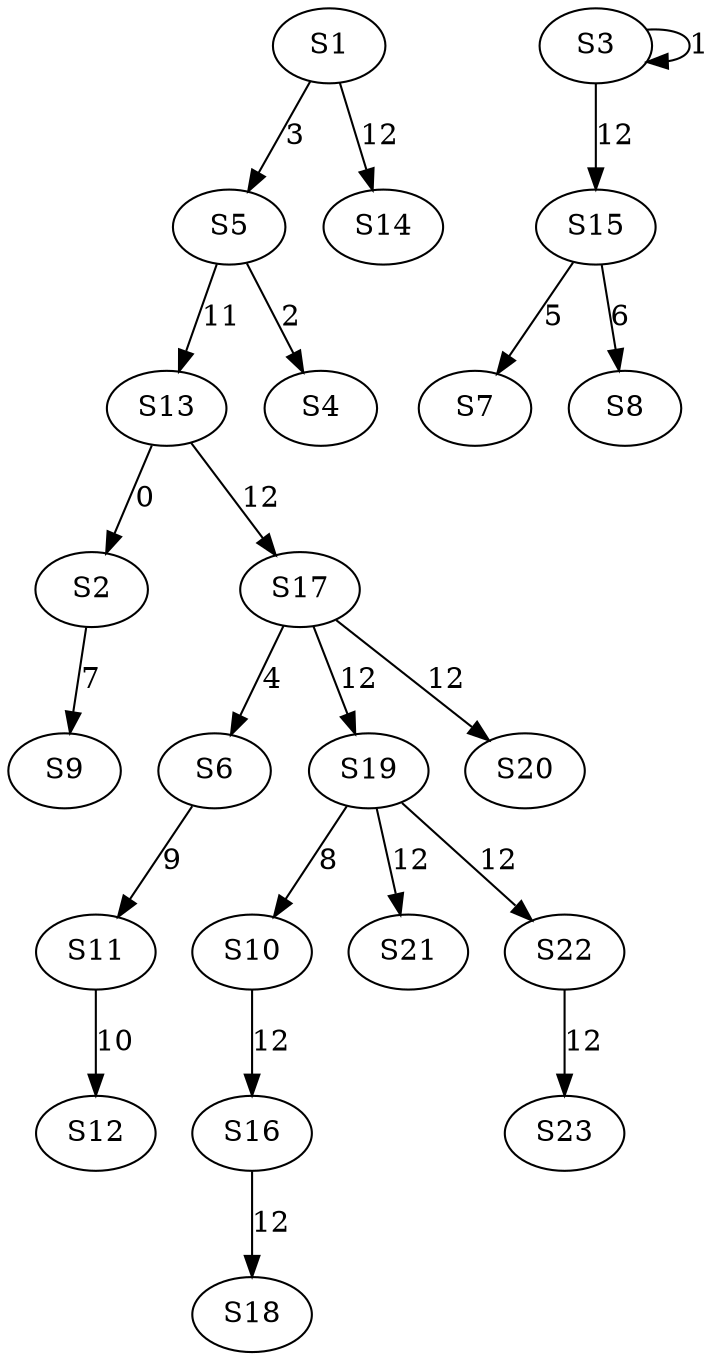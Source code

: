 strict digraph {
	S13 -> S2 [ label = 0 ];
	S3 -> S3 [ label = 1 ];
	S5 -> S4 [ label = 2 ];
	S1 -> S5 [ label = 3 ];
	S17 -> S6 [ label = 4 ];
	S15 -> S7 [ label = 5 ];
	S15 -> S8 [ label = 6 ];
	S2 -> S9 [ label = 7 ];
	S19 -> S10 [ label = 8 ];
	S6 -> S11 [ label = 9 ];
	S11 -> S12 [ label = 10 ];
	S5 -> S13 [ label = 11 ];
	S1 -> S14 [ label = 12 ];
	S3 -> S15 [ label = 12 ];
	S10 -> S16 [ label = 12 ];
	S13 -> S17 [ label = 12 ];
	S16 -> S18 [ label = 12 ];
	S17 -> S19 [ label = 12 ];
	S17 -> S20 [ label = 12 ];
	S19 -> S21 [ label = 12 ];
	S19 -> S22 [ label = 12 ];
	S22 -> S23 [ label = 12 ];
}
